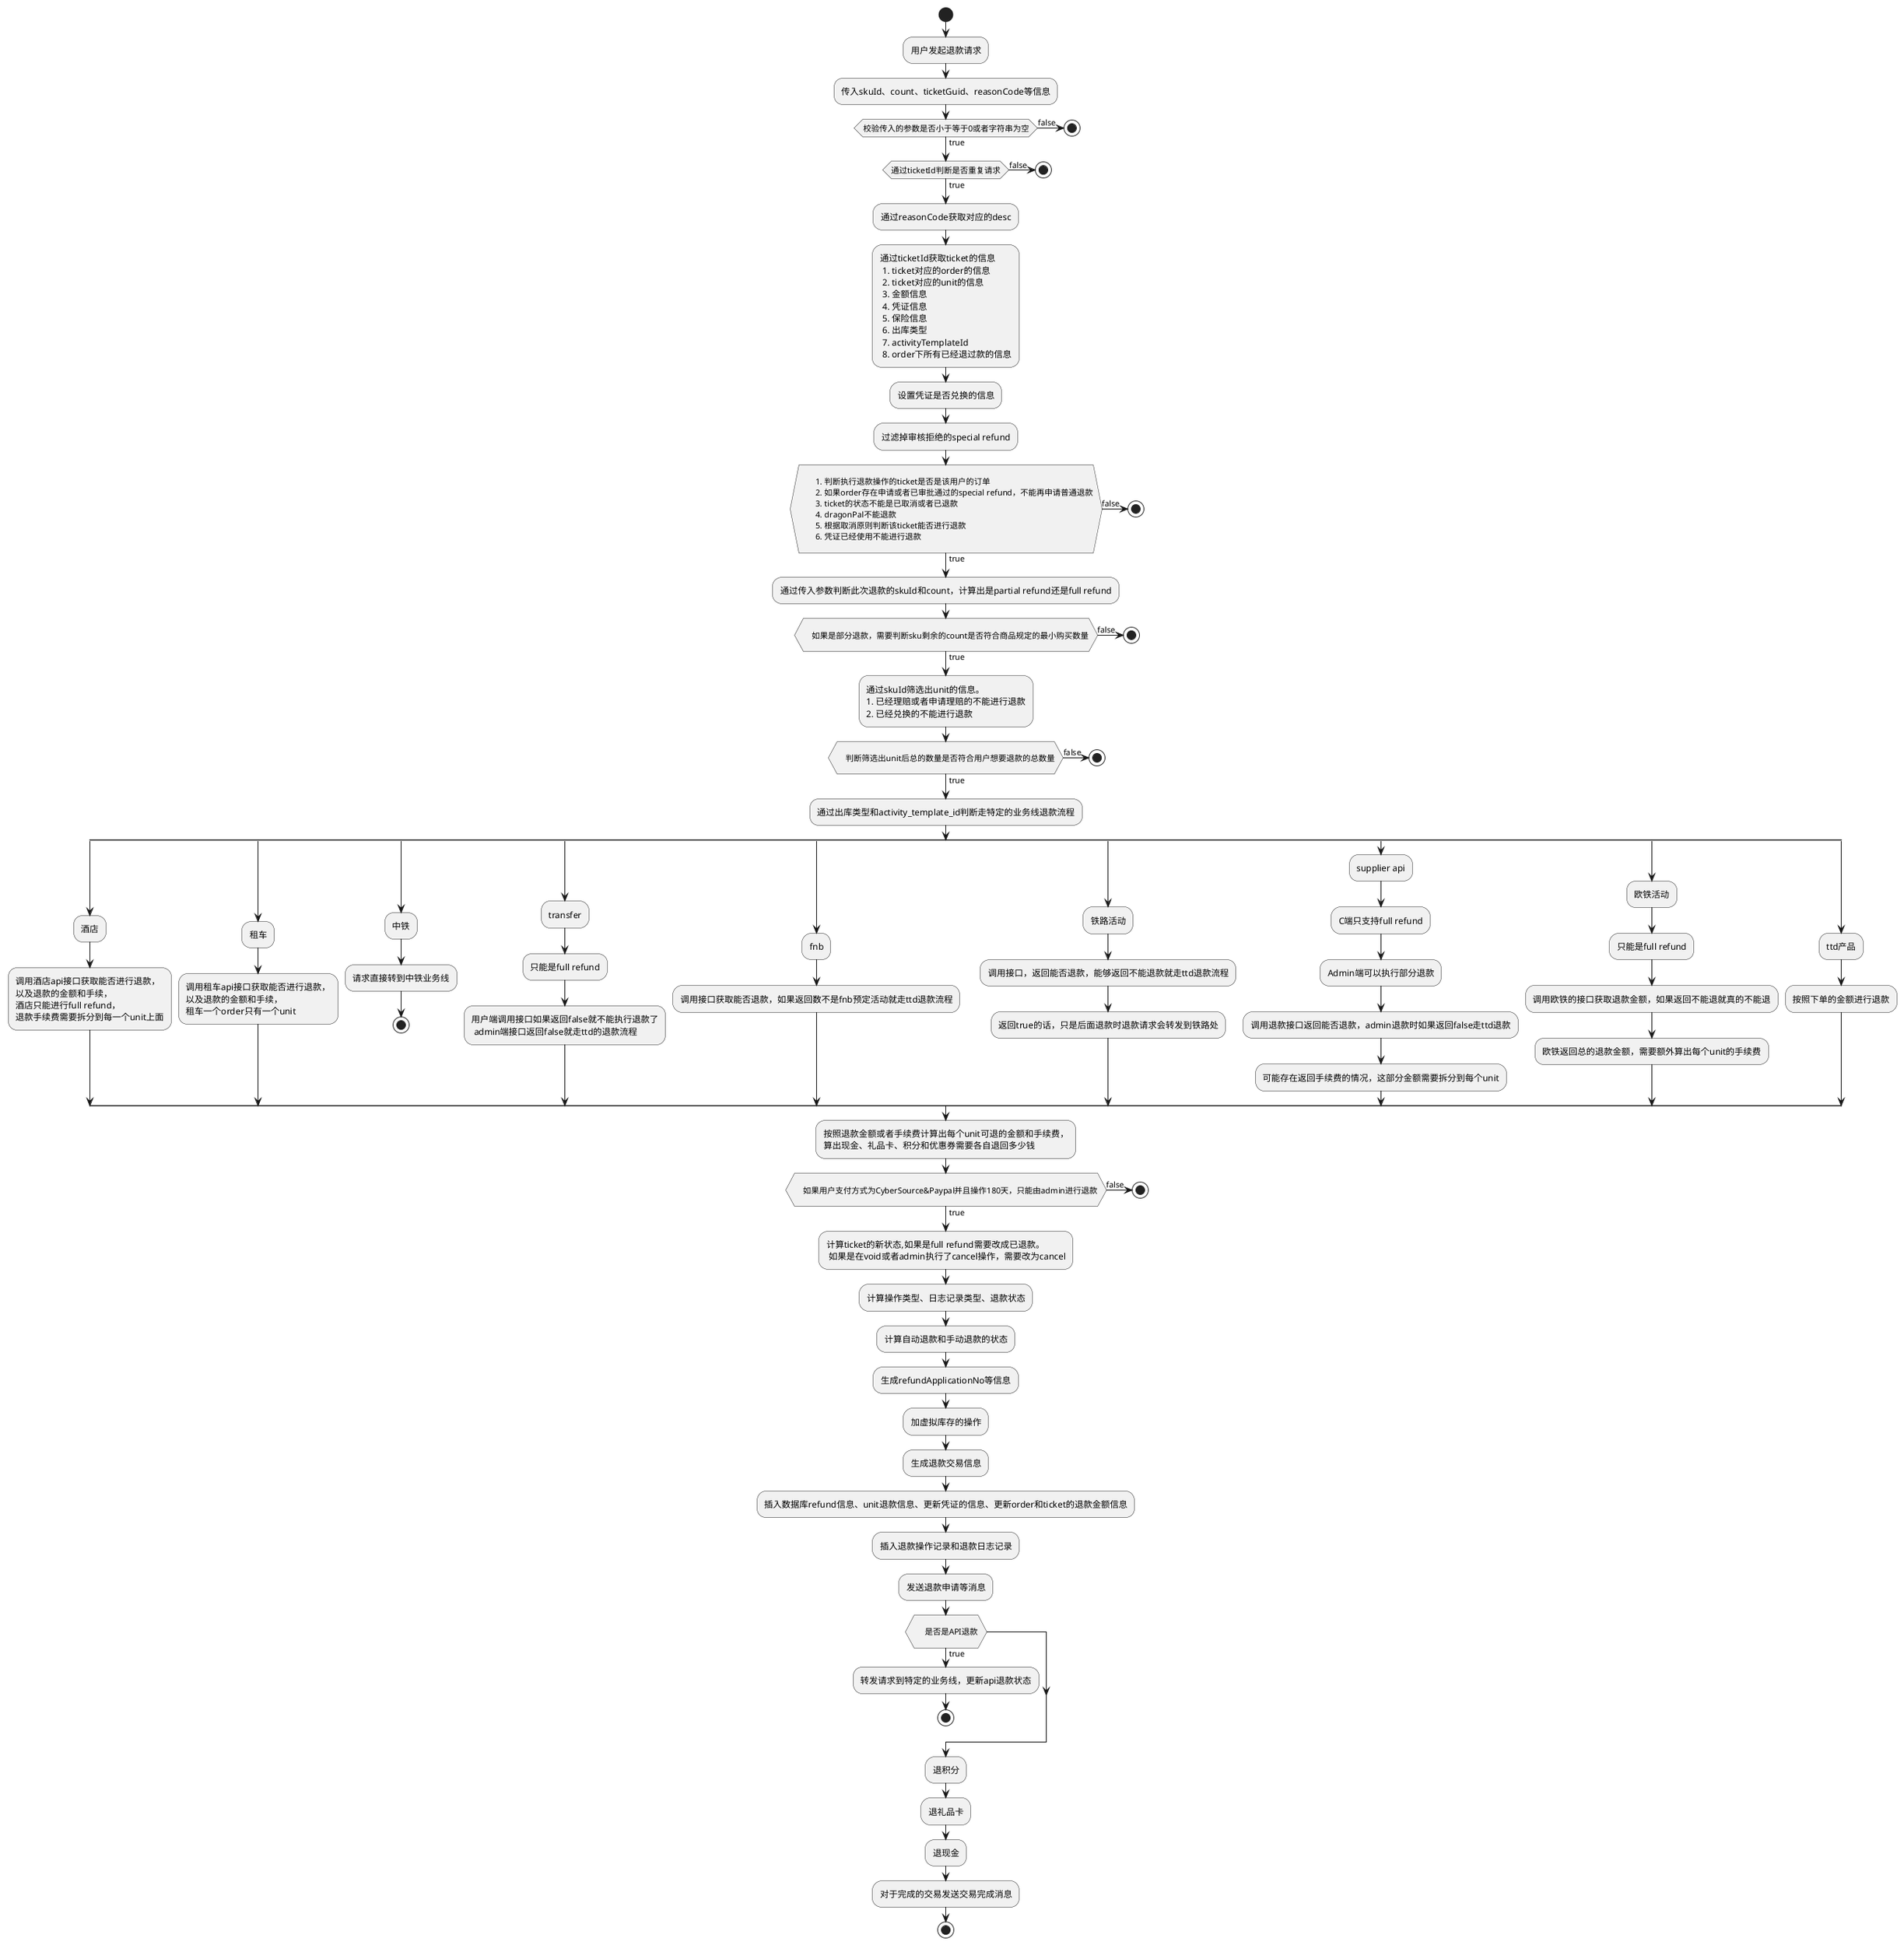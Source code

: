 @startuml
start
    :用户发起退款请求;
    :传入skuId、count、ticketGuid、reasonCode等信息;

    if (校验传入的参数是否小于等于0或者字符串为空) then (true)
    else (false)
        stop
    endif

    if (通过ticketId判断是否重复请求) then (true)
    else (false)
        stop
    endif

    :通过reasonCode获取对应的desc;
    :通过ticketId获取ticket的信息
     1. ticket对应的order的信息
     2. ticket对应的unit的信息
     3. 金额信息
     4. 凭证信息
     5. 保险信息
     6. 出库类型
     7. activityTemplateId
     8. order下所有已经退过款的信息;
    :设置凭证是否兑换的信息;
    :过滤掉审核拒绝的special refund;

    if (
        1. 判断执行退款操作的ticket是否是该用户的订单
        2. 如果order存在申请或者已审批通过的special refund，不能再申请普通退款
        3. ticket的状态不能是已取消或者已退款
        4. dragonPal不能退款
        5. 根据取消原则判断该ticket能否进行退款
        6. 凭证已经使用不能进行退款
    ) then (true)
    else (false)
        stop
    endif

    :通过传入参数判断此次退款的skuId和count，计算出是partial refund还是full refund;

    if (
    如果是部分退款，需要判断sku剩余的count是否符合商品规定的最小购买数量
    )then (true)
    else (false)
        stop
    endif

    :通过skuId筛选出unit的信息。
    1. 已经理赔或者申请理赔的不能进行退款
    2. 已经兑换的不能进行退款;

    if (
    判断筛选出unit后总的数量是否符合用户想要退款的总数量
    )then (true)
    else (false)
        stop
    endif

    :通过出库类型和activity_template_id判断走特定的业务线退款流程;
    split
        :酒店;
        :调用酒店api接口获取能否进行退款，
        以及退款的金额和手续，
        酒店只能进行full refund，
        退款手续费需要拆分到每一个unit上面;
    split again
        :租车;
        :调用租车api接口获取能否进行退款，
        以及退款的金额和手续，
        租车一个order只有一个unit;
    split again
        :中铁;
        :请求直接转到中铁业务线;
        stop
    split again
        :transfer;
        :只能是full refund;
        :用户端调用接口如果返回false就不能执行退款了
         admin端接口返回false就走ttd的退款流程;
    split again
        :fnb;
        :调用接口获取能否退款，如果返回数不是fnb预定活动就走ttd退款流程;
    split again
        :铁路活动;
        :调用接口，返回能否退款，能够返回不能退款就走ttd退款流程;
        :返回true的话，只是后面退款时退款请求会转发到铁路处;
    split again
        :supplier api;
        :C端只支持full refund;
        :Admin端可以执行部分退款;
        :调用退款接口返回能否退款，admin退款时如果返回false走ttd退款;
        :可能存在返回手续费的情况，这部分金额需要拆分到每个unit;
    split again
        :欧铁活动;
        :只能是full refund;
        :调用欧铁的接口获取退款金额，如果返回不能退就真的不能退;
        :欧铁返回总的退款金额，需要额外算出每个unit的手续费;
    split again
        :ttd产品;
        :按照下单的金额进行退款;
    end split

    :按照退款金额或者手续费计算出每个unit可退的金额和手续费，
    算出现金、礼品卡、积分和优惠券需要各自退回多少钱;


    if (
    如果用户支付方式为CyberSource&Paypal并且操作180天，只能由admin进行退款
    )then (true)
    else (false)
        stop
    endif

    :计算ticket的新状态,如果是full refund需要改成已退款。
     如果是在void或者admin执行了cancel操作，需要改为cancel;

    :计算操作类型、日志记录类型、退款状态;
    :计算自动退款和手动退款的状态;
    :生成refundApplicationNo等信息;

    :加虚拟库存的操作;

    :生成退款交易信息;
    :插入数据库refund信息、unit退款信息、更新凭证的信息、更新order和ticket的退款金额信息;
    :插入退款操作记录和退款日志记录;
    :发送退款申请等消息;


    if (
     是否是API退款
     )then (true)
        :转发请求到特定的业务线，更新api退款状态;
         stop
     endif

     :退积分;
     :退礼品卡;
     :退现金;
     :对于完成的交易发送交易完成消息;
stop
@enduml
